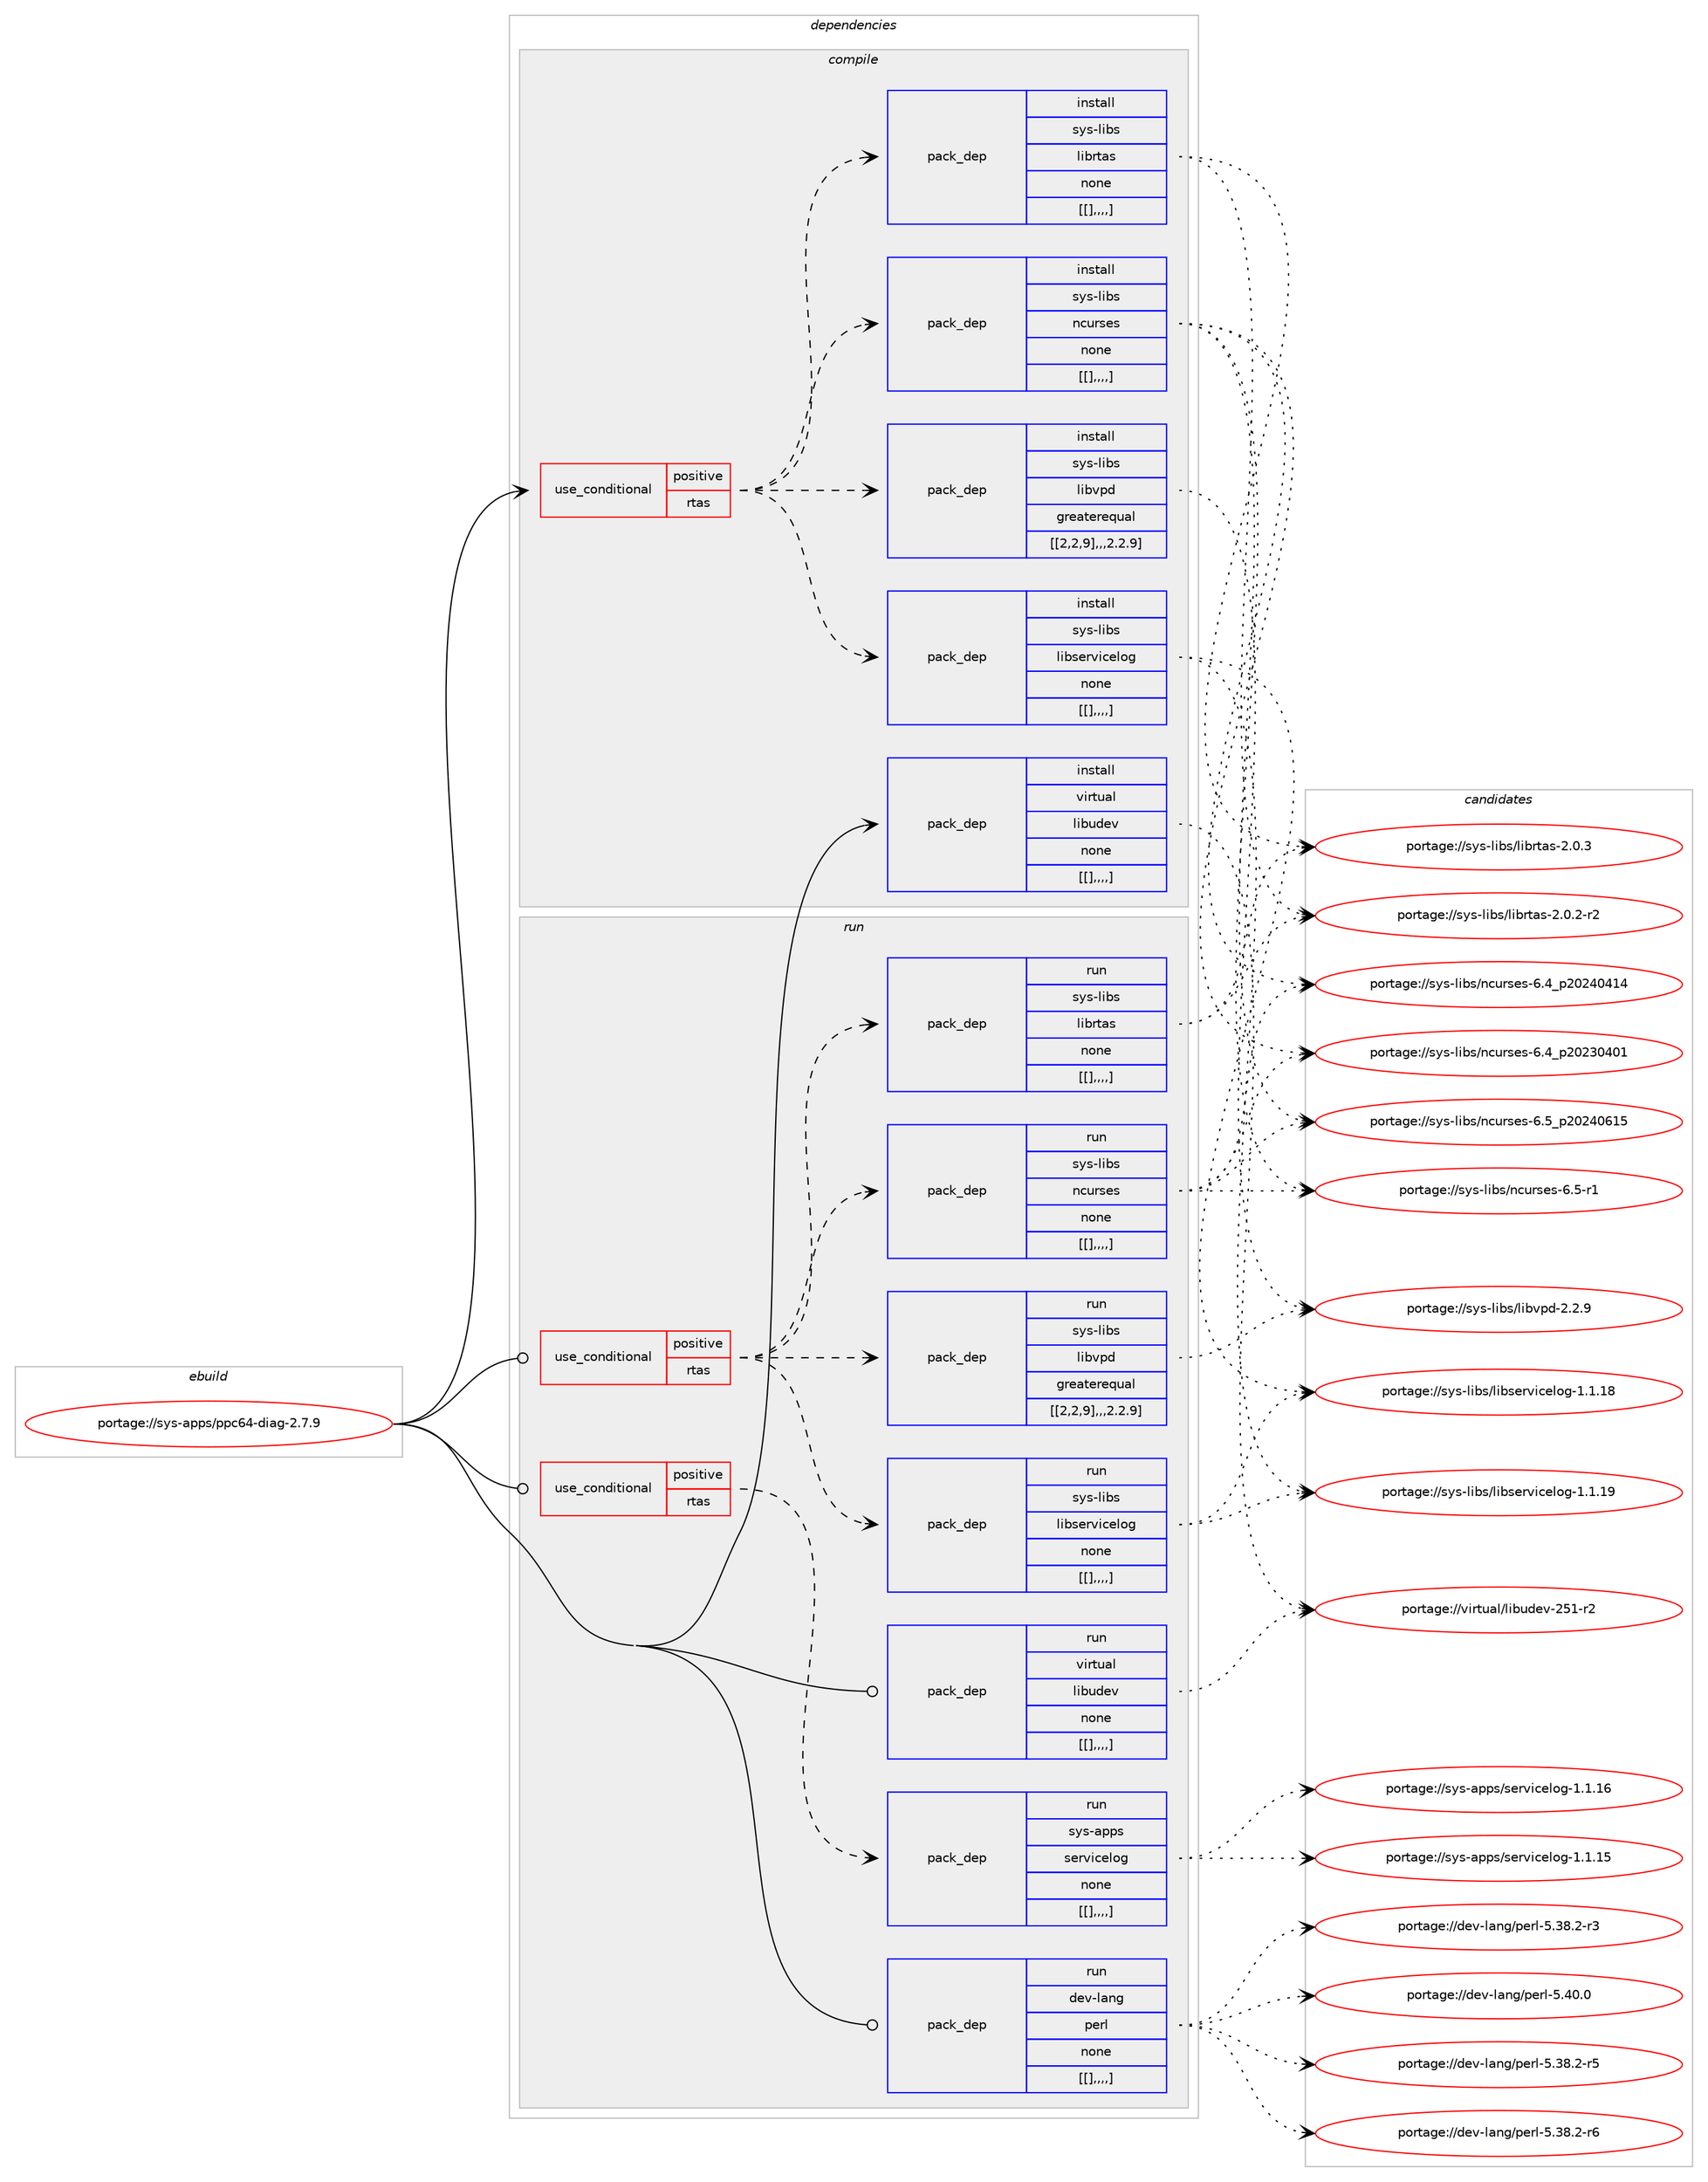 digraph prolog {

# *************
# Graph options
# *************

newrank=true;
concentrate=true;
compound=true;
graph [rankdir=LR,fontname=Helvetica,fontsize=10,ranksep=1.5];#, ranksep=2.5, nodesep=0.2];
edge  [arrowhead=vee];
node  [fontname=Helvetica,fontsize=10];

# **********
# The ebuild
# **********

subgraph cluster_leftcol {
color=gray;
label=<<i>ebuild</i>>;
id [label="portage://sys-apps/ppc64-diag-2.7.9", color=red, width=4, href="../sys-apps/ppc64-diag-2.7.9.svg"];
}

# ****************
# The dependencies
# ****************

subgraph cluster_midcol {
color=gray;
label=<<i>dependencies</i>>;
subgraph cluster_compile {
fillcolor="#eeeeee";
style=filled;
label=<<i>compile</i>>;
subgraph cond115631 {
dependency432835 [label=<<TABLE BORDER="0" CELLBORDER="1" CELLSPACING="0" CELLPADDING="4"><TR><TD ROWSPAN="3" CELLPADDING="10">use_conditional</TD></TR><TR><TD>positive</TD></TR><TR><TD>rtas</TD></TR></TABLE>>, shape=none, color=red];
subgraph pack314264 {
dependency432836 [label=<<TABLE BORDER="0" CELLBORDER="1" CELLSPACING="0" CELLPADDING="4" WIDTH="220"><TR><TD ROWSPAN="6" CELLPADDING="30">pack_dep</TD></TR><TR><TD WIDTH="110">install</TD></TR><TR><TD>sys-libs</TD></TR><TR><TD>ncurses</TD></TR><TR><TD>none</TD></TR><TR><TD>[[],,,,]</TD></TR></TABLE>>, shape=none, color=blue];
}
dependency432835:e -> dependency432836:w [weight=20,style="dashed",arrowhead="vee"];
subgraph pack314265 {
dependency432837 [label=<<TABLE BORDER="0" CELLBORDER="1" CELLSPACING="0" CELLPADDING="4" WIDTH="220"><TR><TD ROWSPAN="6" CELLPADDING="30">pack_dep</TD></TR><TR><TD WIDTH="110">install</TD></TR><TR><TD>sys-libs</TD></TR><TR><TD>librtas</TD></TR><TR><TD>none</TD></TR><TR><TD>[[],,,,]</TD></TR></TABLE>>, shape=none, color=blue];
}
dependency432835:e -> dependency432837:w [weight=20,style="dashed",arrowhead="vee"];
subgraph pack314266 {
dependency432838 [label=<<TABLE BORDER="0" CELLBORDER="1" CELLSPACING="0" CELLPADDING="4" WIDTH="220"><TR><TD ROWSPAN="6" CELLPADDING="30">pack_dep</TD></TR><TR><TD WIDTH="110">install</TD></TR><TR><TD>sys-libs</TD></TR><TR><TD>libservicelog</TD></TR><TR><TD>none</TD></TR><TR><TD>[[],,,,]</TD></TR></TABLE>>, shape=none, color=blue];
}
dependency432835:e -> dependency432838:w [weight=20,style="dashed",arrowhead="vee"];
subgraph pack314267 {
dependency432839 [label=<<TABLE BORDER="0" CELLBORDER="1" CELLSPACING="0" CELLPADDING="4" WIDTH="220"><TR><TD ROWSPAN="6" CELLPADDING="30">pack_dep</TD></TR><TR><TD WIDTH="110">install</TD></TR><TR><TD>sys-libs</TD></TR><TR><TD>libvpd</TD></TR><TR><TD>greaterequal</TD></TR><TR><TD>[[2,2,9],,,2.2.9]</TD></TR></TABLE>>, shape=none, color=blue];
}
dependency432835:e -> dependency432839:w [weight=20,style="dashed",arrowhead="vee"];
}
id:e -> dependency432835:w [weight=20,style="solid",arrowhead="vee"];
subgraph pack314268 {
dependency432840 [label=<<TABLE BORDER="0" CELLBORDER="1" CELLSPACING="0" CELLPADDING="4" WIDTH="220"><TR><TD ROWSPAN="6" CELLPADDING="30">pack_dep</TD></TR><TR><TD WIDTH="110">install</TD></TR><TR><TD>virtual</TD></TR><TR><TD>libudev</TD></TR><TR><TD>none</TD></TR><TR><TD>[[],,,,]</TD></TR></TABLE>>, shape=none, color=blue];
}
id:e -> dependency432840:w [weight=20,style="solid",arrowhead="vee"];
}
subgraph cluster_compileandrun {
fillcolor="#eeeeee";
style=filled;
label=<<i>compile and run</i>>;
}
subgraph cluster_run {
fillcolor="#eeeeee";
style=filled;
label=<<i>run</i>>;
subgraph cond115632 {
dependency432841 [label=<<TABLE BORDER="0" CELLBORDER="1" CELLSPACING="0" CELLPADDING="4"><TR><TD ROWSPAN="3" CELLPADDING="10">use_conditional</TD></TR><TR><TD>positive</TD></TR><TR><TD>rtas</TD></TR></TABLE>>, shape=none, color=red];
subgraph pack314269 {
dependency432842 [label=<<TABLE BORDER="0" CELLBORDER="1" CELLSPACING="0" CELLPADDING="4" WIDTH="220"><TR><TD ROWSPAN="6" CELLPADDING="30">pack_dep</TD></TR><TR><TD WIDTH="110">run</TD></TR><TR><TD>sys-apps</TD></TR><TR><TD>servicelog</TD></TR><TR><TD>none</TD></TR><TR><TD>[[],,,,]</TD></TR></TABLE>>, shape=none, color=blue];
}
dependency432841:e -> dependency432842:w [weight=20,style="dashed",arrowhead="vee"];
}
id:e -> dependency432841:w [weight=20,style="solid",arrowhead="odot"];
subgraph cond115633 {
dependency432843 [label=<<TABLE BORDER="0" CELLBORDER="1" CELLSPACING="0" CELLPADDING="4"><TR><TD ROWSPAN="3" CELLPADDING="10">use_conditional</TD></TR><TR><TD>positive</TD></TR><TR><TD>rtas</TD></TR></TABLE>>, shape=none, color=red];
subgraph pack314270 {
dependency432844 [label=<<TABLE BORDER="0" CELLBORDER="1" CELLSPACING="0" CELLPADDING="4" WIDTH="220"><TR><TD ROWSPAN="6" CELLPADDING="30">pack_dep</TD></TR><TR><TD WIDTH="110">run</TD></TR><TR><TD>sys-libs</TD></TR><TR><TD>ncurses</TD></TR><TR><TD>none</TD></TR><TR><TD>[[],,,,]</TD></TR></TABLE>>, shape=none, color=blue];
}
dependency432843:e -> dependency432844:w [weight=20,style="dashed",arrowhead="vee"];
subgraph pack314271 {
dependency432845 [label=<<TABLE BORDER="0" CELLBORDER="1" CELLSPACING="0" CELLPADDING="4" WIDTH="220"><TR><TD ROWSPAN="6" CELLPADDING="30">pack_dep</TD></TR><TR><TD WIDTH="110">run</TD></TR><TR><TD>sys-libs</TD></TR><TR><TD>librtas</TD></TR><TR><TD>none</TD></TR><TR><TD>[[],,,,]</TD></TR></TABLE>>, shape=none, color=blue];
}
dependency432843:e -> dependency432845:w [weight=20,style="dashed",arrowhead="vee"];
subgraph pack314272 {
dependency432846 [label=<<TABLE BORDER="0" CELLBORDER="1" CELLSPACING="0" CELLPADDING="4" WIDTH="220"><TR><TD ROWSPAN="6" CELLPADDING="30">pack_dep</TD></TR><TR><TD WIDTH="110">run</TD></TR><TR><TD>sys-libs</TD></TR><TR><TD>libservicelog</TD></TR><TR><TD>none</TD></TR><TR><TD>[[],,,,]</TD></TR></TABLE>>, shape=none, color=blue];
}
dependency432843:e -> dependency432846:w [weight=20,style="dashed",arrowhead="vee"];
subgraph pack314273 {
dependency432847 [label=<<TABLE BORDER="0" CELLBORDER="1" CELLSPACING="0" CELLPADDING="4" WIDTH="220"><TR><TD ROWSPAN="6" CELLPADDING="30">pack_dep</TD></TR><TR><TD WIDTH="110">run</TD></TR><TR><TD>sys-libs</TD></TR><TR><TD>libvpd</TD></TR><TR><TD>greaterequal</TD></TR><TR><TD>[[2,2,9],,,2.2.9]</TD></TR></TABLE>>, shape=none, color=blue];
}
dependency432843:e -> dependency432847:w [weight=20,style="dashed",arrowhead="vee"];
}
id:e -> dependency432843:w [weight=20,style="solid",arrowhead="odot"];
subgraph pack314274 {
dependency432848 [label=<<TABLE BORDER="0" CELLBORDER="1" CELLSPACING="0" CELLPADDING="4" WIDTH="220"><TR><TD ROWSPAN="6" CELLPADDING="30">pack_dep</TD></TR><TR><TD WIDTH="110">run</TD></TR><TR><TD>dev-lang</TD></TR><TR><TD>perl</TD></TR><TR><TD>none</TD></TR><TR><TD>[[],,,,]</TD></TR></TABLE>>, shape=none, color=blue];
}
id:e -> dependency432848:w [weight=20,style="solid",arrowhead="odot"];
subgraph pack314275 {
dependency432849 [label=<<TABLE BORDER="0" CELLBORDER="1" CELLSPACING="0" CELLPADDING="4" WIDTH="220"><TR><TD ROWSPAN="6" CELLPADDING="30">pack_dep</TD></TR><TR><TD WIDTH="110">run</TD></TR><TR><TD>virtual</TD></TR><TR><TD>libudev</TD></TR><TR><TD>none</TD></TR><TR><TD>[[],,,,]</TD></TR></TABLE>>, shape=none, color=blue];
}
id:e -> dependency432849:w [weight=20,style="solid",arrowhead="odot"];
}
}

# **************
# The candidates
# **************

subgraph cluster_choices {
rank=same;
color=gray;
label=<<i>candidates</i>>;

subgraph choice314264 {
color=black;
nodesep=1;
choice1151211154510810598115471109911711411510111545544653951125048505248544953 [label="portage://sys-libs/ncurses-6.5_p20240615", color=red, width=4,href="../sys-libs/ncurses-6.5_p20240615.svg"];
choice11512111545108105981154711099117114115101115455446534511449 [label="portage://sys-libs/ncurses-6.5-r1", color=red, width=4,href="../sys-libs/ncurses-6.5-r1.svg"];
choice1151211154510810598115471109911711411510111545544652951125048505248524952 [label="portage://sys-libs/ncurses-6.4_p20240414", color=red, width=4,href="../sys-libs/ncurses-6.4_p20240414.svg"];
choice1151211154510810598115471109911711411510111545544652951125048505148524849 [label="portage://sys-libs/ncurses-6.4_p20230401", color=red, width=4,href="../sys-libs/ncurses-6.4_p20230401.svg"];
dependency432836:e -> choice1151211154510810598115471109911711411510111545544653951125048505248544953:w [style=dotted,weight="100"];
dependency432836:e -> choice11512111545108105981154711099117114115101115455446534511449:w [style=dotted,weight="100"];
dependency432836:e -> choice1151211154510810598115471109911711411510111545544652951125048505248524952:w [style=dotted,weight="100"];
dependency432836:e -> choice1151211154510810598115471109911711411510111545544652951125048505148524849:w [style=dotted,weight="100"];
}
subgraph choice314265 {
color=black;
nodesep=1;
choice1151211154510810598115471081059811411697115455046484651 [label="portage://sys-libs/librtas-2.0.3", color=red, width=4,href="../sys-libs/librtas-2.0.3.svg"];
choice11512111545108105981154710810598114116971154550464846504511450 [label="portage://sys-libs/librtas-2.0.2-r2", color=red, width=4,href="../sys-libs/librtas-2.0.2-r2.svg"];
dependency432837:e -> choice1151211154510810598115471081059811411697115455046484651:w [style=dotted,weight="100"];
dependency432837:e -> choice11512111545108105981154710810598114116971154550464846504511450:w [style=dotted,weight="100"];
}
subgraph choice314266 {
color=black;
nodesep=1;
choice115121115451081059811547108105981151011141181059910110811110345494649464957 [label="portage://sys-libs/libservicelog-1.1.19", color=red, width=4,href="../sys-libs/libservicelog-1.1.19.svg"];
choice115121115451081059811547108105981151011141181059910110811110345494649464956 [label="portage://sys-libs/libservicelog-1.1.18", color=red, width=4,href="../sys-libs/libservicelog-1.1.18.svg"];
dependency432838:e -> choice115121115451081059811547108105981151011141181059910110811110345494649464957:w [style=dotted,weight="100"];
dependency432838:e -> choice115121115451081059811547108105981151011141181059910110811110345494649464956:w [style=dotted,weight="100"];
}
subgraph choice314267 {
color=black;
nodesep=1;
choice11512111545108105981154710810598118112100455046504657 [label="portage://sys-libs/libvpd-2.2.9", color=red, width=4,href="../sys-libs/libvpd-2.2.9.svg"];
dependency432839:e -> choice11512111545108105981154710810598118112100455046504657:w [style=dotted,weight="100"];
}
subgraph choice314268 {
color=black;
nodesep=1;
choice118105114116117971084710810598117100101118455053494511450 [label="portage://virtual/libudev-251-r2", color=red, width=4,href="../virtual/libudev-251-r2.svg"];
dependency432840:e -> choice118105114116117971084710810598117100101118455053494511450:w [style=dotted,weight="100"];
}
subgraph choice314269 {
color=black;
nodesep=1;
choice1151211154597112112115471151011141181059910110811110345494649464954 [label="portage://sys-apps/servicelog-1.1.16", color=red, width=4,href="../sys-apps/servicelog-1.1.16.svg"];
choice1151211154597112112115471151011141181059910110811110345494649464953 [label="portage://sys-apps/servicelog-1.1.15", color=red, width=4,href="../sys-apps/servicelog-1.1.15.svg"];
dependency432842:e -> choice1151211154597112112115471151011141181059910110811110345494649464954:w [style=dotted,weight="100"];
dependency432842:e -> choice1151211154597112112115471151011141181059910110811110345494649464953:w [style=dotted,weight="100"];
}
subgraph choice314270 {
color=black;
nodesep=1;
choice1151211154510810598115471109911711411510111545544653951125048505248544953 [label="portage://sys-libs/ncurses-6.5_p20240615", color=red, width=4,href="../sys-libs/ncurses-6.5_p20240615.svg"];
choice11512111545108105981154711099117114115101115455446534511449 [label="portage://sys-libs/ncurses-6.5-r1", color=red, width=4,href="../sys-libs/ncurses-6.5-r1.svg"];
choice1151211154510810598115471109911711411510111545544652951125048505248524952 [label="portage://sys-libs/ncurses-6.4_p20240414", color=red, width=4,href="../sys-libs/ncurses-6.4_p20240414.svg"];
choice1151211154510810598115471109911711411510111545544652951125048505148524849 [label="portage://sys-libs/ncurses-6.4_p20230401", color=red, width=4,href="../sys-libs/ncurses-6.4_p20230401.svg"];
dependency432844:e -> choice1151211154510810598115471109911711411510111545544653951125048505248544953:w [style=dotted,weight="100"];
dependency432844:e -> choice11512111545108105981154711099117114115101115455446534511449:w [style=dotted,weight="100"];
dependency432844:e -> choice1151211154510810598115471109911711411510111545544652951125048505248524952:w [style=dotted,weight="100"];
dependency432844:e -> choice1151211154510810598115471109911711411510111545544652951125048505148524849:w [style=dotted,weight="100"];
}
subgraph choice314271 {
color=black;
nodesep=1;
choice1151211154510810598115471081059811411697115455046484651 [label="portage://sys-libs/librtas-2.0.3", color=red, width=4,href="../sys-libs/librtas-2.0.3.svg"];
choice11512111545108105981154710810598114116971154550464846504511450 [label="portage://sys-libs/librtas-2.0.2-r2", color=red, width=4,href="../sys-libs/librtas-2.0.2-r2.svg"];
dependency432845:e -> choice1151211154510810598115471081059811411697115455046484651:w [style=dotted,weight="100"];
dependency432845:e -> choice11512111545108105981154710810598114116971154550464846504511450:w [style=dotted,weight="100"];
}
subgraph choice314272 {
color=black;
nodesep=1;
choice115121115451081059811547108105981151011141181059910110811110345494649464957 [label="portage://sys-libs/libservicelog-1.1.19", color=red, width=4,href="../sys-libs/libservicelog-1.1.19.svg"];
choice115121115451081059811547108105981151011141181059910110811110345494649464956 [label="portage://sys-libs/libservicelog-1.1.18", color=red, width=4,href="../sys-libs/libservicelog-1.1.18.svg"];
dependency432846:e -> choice115121115451081059811547108105981151011141181059910110811110345494649464957:w [style=dotted,weight="100"];
dependency432846:e -> choice115121115451081059811547108105981151011141181059910110811110345494649464956:w [style=dotted,weight="100"];
}
subgraph choice314273 {
color=black;
nodesep=1;
choice11512111545108105981154710810598118112100455046504657 [label="portage://sys-libs/libvpd-2.2.9", color=red, width=4,href="../sys-libs/libvpd-2.2.9.svg"];
dependency432847:e -> choice11512111545108105981154710810598118112100455046504657:w [style=dotted,weight="100"];
}
subgraph choice314274 {
color=black;
nodesep=1;
choice10010111845108971101034711210111410845534652484648 [label="portage://dev-lang/perl-5.40.0", color=red, width=4,href="../dev-lang/perl-5.40.0.svg"];
choice100101118451089711010347112101114108455346515646504511454 [label="portage://dev-lang/perl-5.38.2-r6", color=red, width=4,href="../dev-lang/perl-5.38.2-r6.svg"];
choice100101118451089711010347112101114108455346515646504511453 [label="portage://dev-lang/perl-5.38.2-r5", color=red, width=4,href="../dev-lang/perl-5.38.2-r5.svg"];
choice100101118451089711010347112101114108455346515646504511451 [label="portage://dev-lang/perl-5.38.2-r3", color=red, width=4,href="../dev-lang/perl-5.38.2-r3.svg"];
dependency432848:e -> choice10010111845108971101034711210111410845534652484648:w [style=dotted,weight="100"];
dependency432848:e -> choice100101118451089711010347112101114108455346515646504511454:w [style=dotted,weight="100"];
dependency432848:e -> choice100101118451089711010347112101114108455346515646504511453:w [style=dotted,weight="100"];
dependency432848:e -> choice100101118451089711010347112101114108455346515646504511451:w [style=dotted,weight="100"];
}
subgraph choice314275 {
color=black;
nodesep=1;
choice118105114116117971084710810598117100101118455053494511450 [label="portage://virtual/libudev-251-r2", color=red, width=4,href="../virtual/libudev-251-r2.svg"];
dependency432849:e -> choice118105114116117971084710810598117100101118455053494511450:w [style=dotted,weight="100"];
}
}

}
